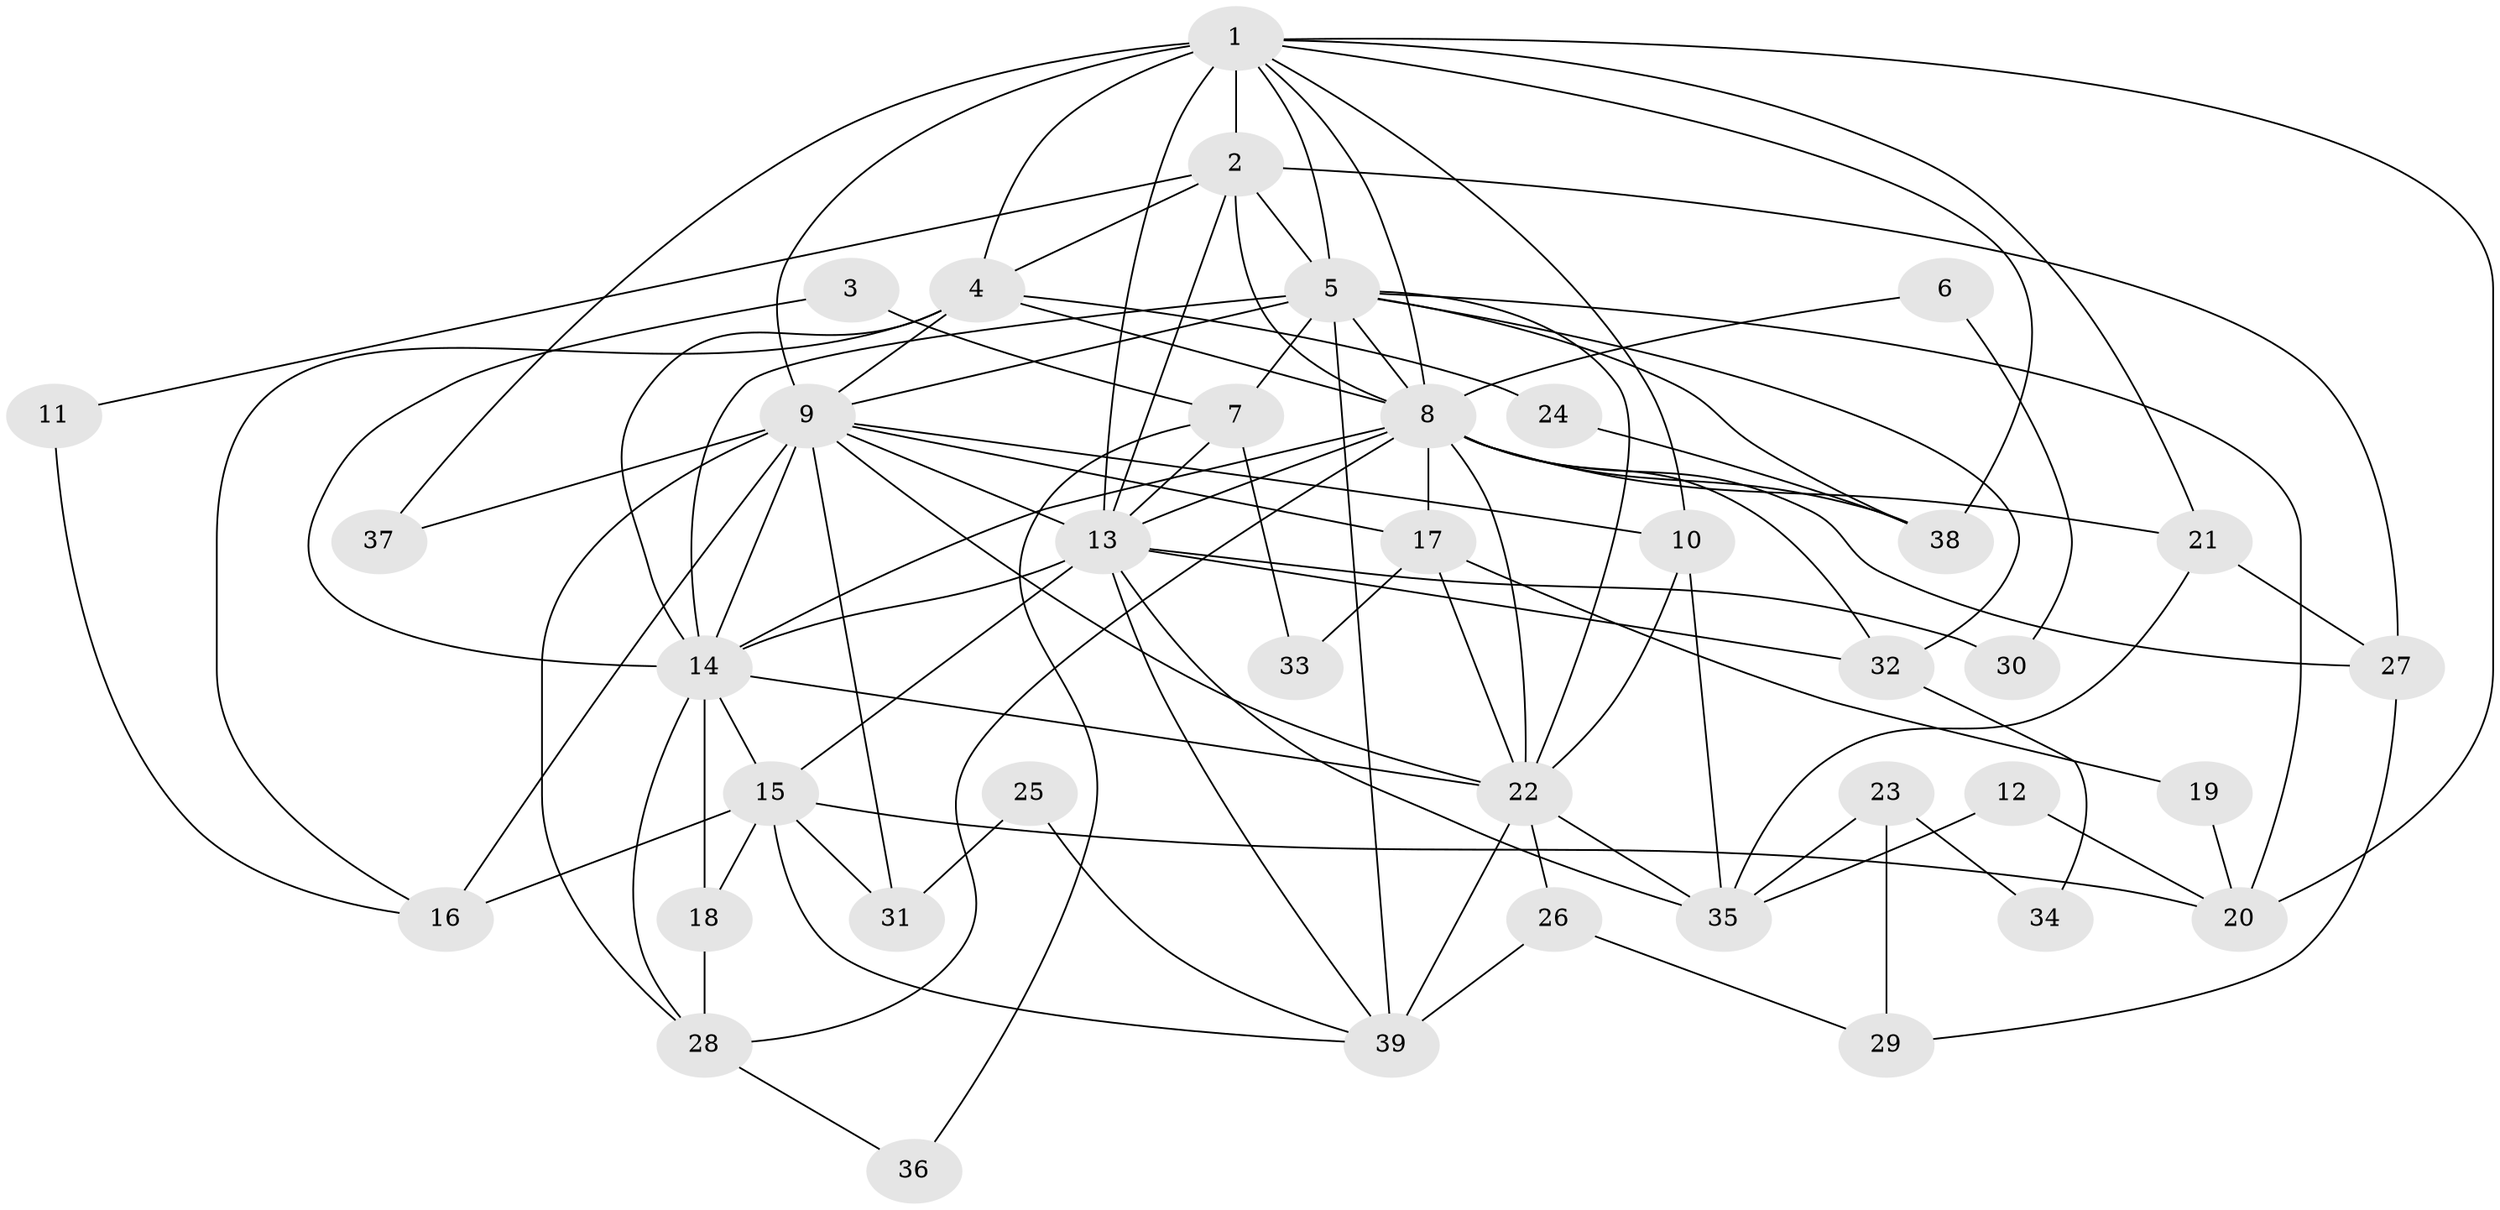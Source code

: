 // original degree distribution, {4: 0.18181818181818182, 2: 0.19480519480519481, 5: 0.24675324675324675, 3: 0.24675324675324675, 8: 0.03896103896103896, 7: 0.05194805194805195, 6: 0.03896103896103896}
// Generated by graph-tools (version 1.1) at 2025/36/03/09/25 02:36:12]
// undirected, 39 vertices, 97 edges
graph export_dot {
graph [start="1"]
  node [color=gray90,style=filled];
  1;
  2;
  3;
  4;
  5;
  6;
  7;
  8;
  9;
  10;
  11;
  12;
  13;
  14;
  15;
  16;
  17;
  18;
  19;
  20;
  21;
  22;
  23;
  24;
  25;
  26;
  27;
  28;
  29;
  30;
  31;
  32;
  33;
  34;
  35;
  36;
  37;
  38;
  39;
  1 -- 2 [weight=1.0];
  1 -- 4 [weight=1.0];
  1 -- 5 [weight=1.0];
  1 -- 8 [weight=1.0];
  1 -- 9 [weight=1.0];
  1 -- 10 [weight=1.0];
  1 -- 13 [weight=3.0];
  1 -- 20 [weight=1.0];
  1 -- 21 [weight=1.0];
  1 -- 37 [weight=1.0];
  1 -- 38 [weight=1.0];
  2 -- 4 [weight=1.0];
  2 -- 5 [weight=1.0];
  2 -- 8 [weight=2.0];
  2 -- 11 [weight=1.0];
  2 -- 13 [weight=1.0];
  2 -- 27 [weight=1.0];
  3 -- 7 [weight=1.0];
  3 -- 14 [weight=1.0];
  4 -- 8 [weight=1.0];
  4 -- 9 [weight=1.0];
  4 -- 14 [weight=2.0];
  4 -- 16 [weight=1.0];
  4 -- 24 [weight=1.0];
  5 -- 7 [weight=2.0];
  5 -- 8 [weight=1.0];
  5 -- 9 [weight=1.0];
  5 -- 14 [weight=1.0];
  5 -- 20 [weight=2.0];
  5 -- 22 [weight=2.0];
  5 -- 32 [weight=1.0];
  5 -- 38 [weight=1.0];
  5 -- 39 [weight=2.0];
  6 -- 8 [weight=1.0];
  6 -- 30 [weight=1.0];
  7 -- 13 [weight=1.0];
  7 -- 33 [weight=1.0];
  7 -- 36 [weight=1.0];
  8 -- 13 [weight=1.0];
  8 -- 14 [weight=1.0];
  8 -- 17 [weight=1.0];
  8 -- 21 [weight=1.0];
  8 -- 22 [weight=1.0];
  8 -- 27 [weight=2.0];
  8 -- 28 [weight=1.0];
  8 -- 32 [weight=1.0];
  8 -- 38 [weight=1.0];
  9 -- 10 [weight=1.0];
  9 -- 13 [weight=1.0];
  9 -- 14 [weight=2.0];
  9 -- 16 [weight=2.0];
  9 -- 17 [weight=2.0];
  9 -- 22 [weight=1.0];
  9 -- 28 [weight=1.0];
  9 -- 31 [weight=1.0];
  9 -- 37 [weight=1.0];
  10 -- 22 [weight=1.0];
  10 -- 35 [weight=1.0];
  11 -- 16 [weight=1.0];
  12 -- 20 [weight=1.0];
  12 -- 35 [weight=1.0];
  13 -- 14 [weight=1.0];
  13 -- 15 [weight=1.0];
  13 -- 30 [weight=3.0];
  13 -- 32 [weight=1.0];
  13 -- 35 [weight=2.0];
  13 -- 39 [weight=1.0];
  14 -- 15 [weight=1.0];
  14 -- 18 [weight=1.0];
  14 -- 22 [weight=1.0];
  14 -- 28 [weight=1.0];
  15 -- 16 [weight=1.0];
  15 -- 18 [weight=1.0];
  15 -- 20 [weight=1.0];
  15 -- 31 [weight=1.0];
  15 -- 39 [weight=1.0];
  17 -- 19 [weight=1.0];
  17 -- 22 [weight=1.0];
  17 -- 33 [weight=1.0];
  18 -- 28 [weight=1.0];
  19 -- 20 [weight=1.0];
  21 -- 27 [weight=1.0];
  21 -- 35 [weight=1.0];
  22 -- 26 [weight=1.0];
  22 -- 35 [weight=1.0];
  22 -- 39 [weight=2.0];
  23 -- 29 [weight=1.0];
  23 -- 34 [weight=1.0];
  23 -- 35 [weight=1.0];
  24 -- 38 [weight=1.0];
  25 -- 31 [weight=1.0];
  25 -- 39 [weight=1.0];
  26 -- 29 [weight=1.0];
  26 -- 39 [weight=1.0];
  27 -- 29 [weight=1.0];
  28 -- 36 [weight=1.0];
  32 -- 34 [weight=1.0];
}
